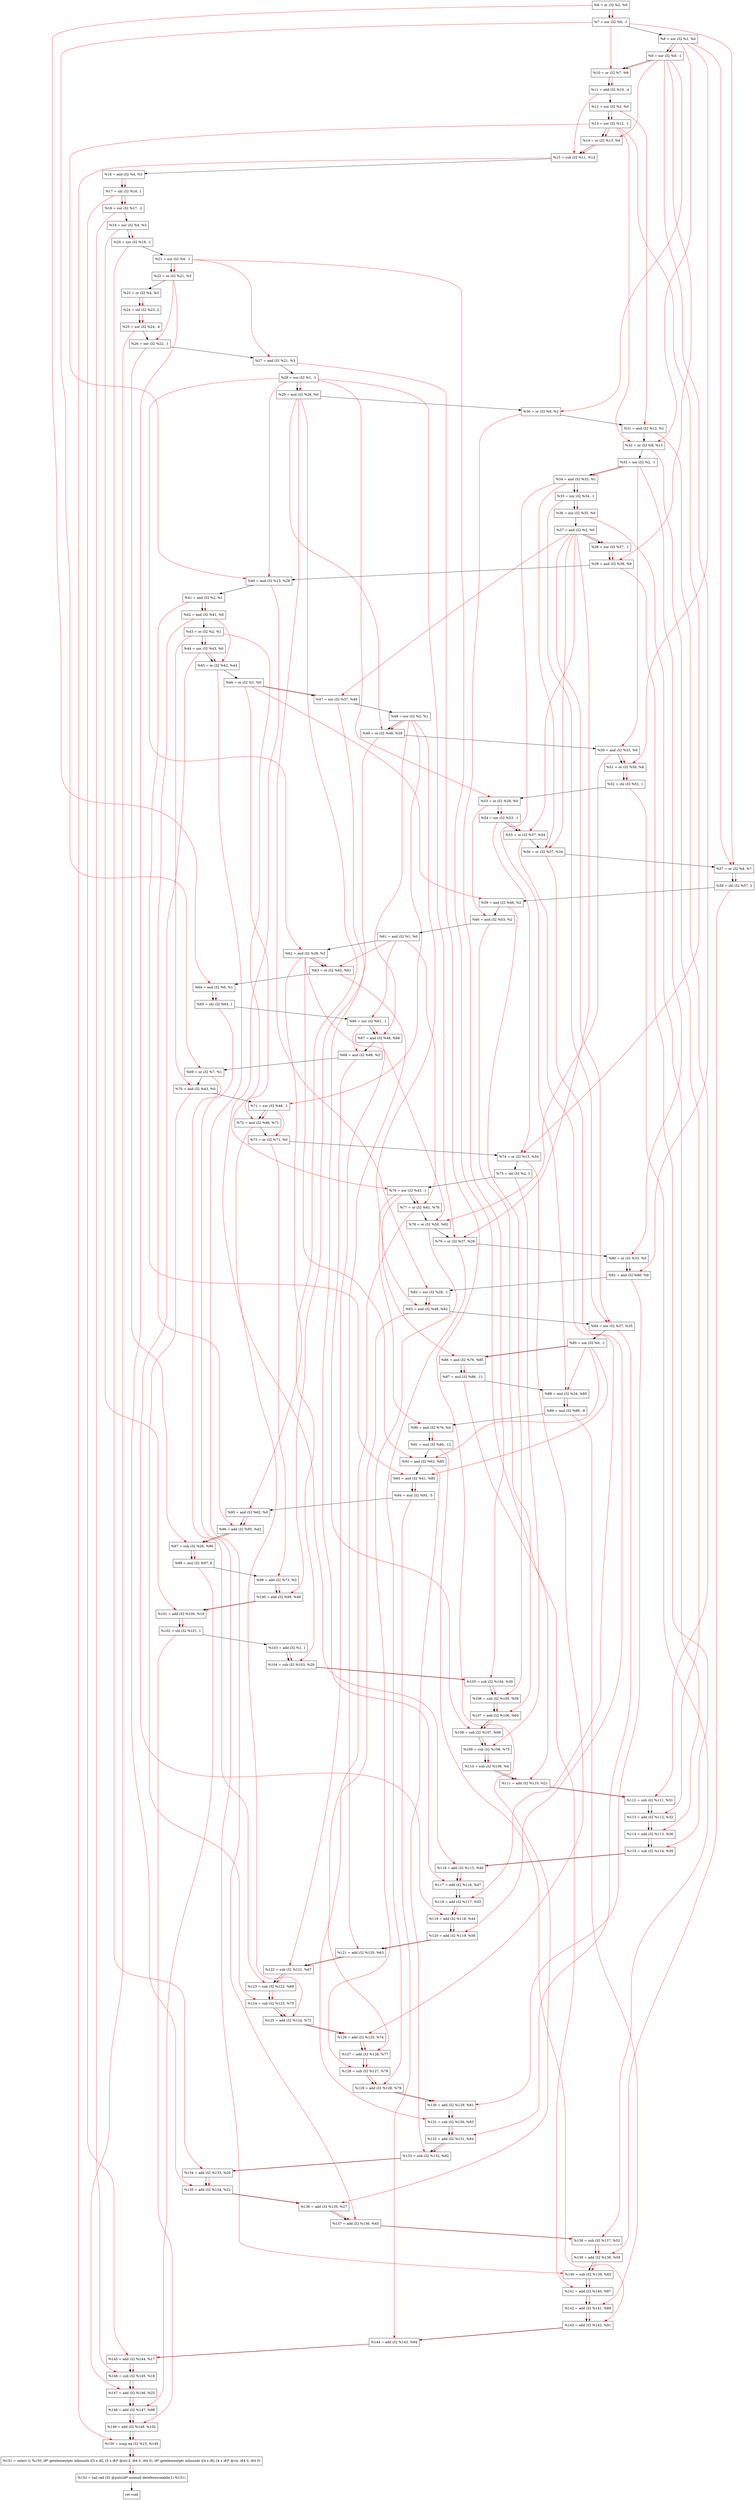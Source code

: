 digraph "DFG for'crackme' function" {
	Node0x1bfe220[shape=record, label="  %6 = or i32 %2, %0"];
	Node0x1bfe8a0[shape=record, label="  %7 = xor i32 %6, -1"];
	Node0x1bfe910[shape=record, label="  %8 = xor i32 %1, %0"];
	Node0x1bfe980[shape=record, label="  %9 = xor i32 %8, -1"];
	Node0x1bfe9f0[shape=record, label="  %10 = or i32 %7, %9"];
	Node0x1bfea90[shape=record, label="  %11 = add i32 %10, -4"];
	Node0x1bfeb00[shape=record, label="  %12 = xor i32 %2, %0"];
	Node0x1bfeb70[shape=record, label="  %13 = xor i32 %12, -1"];
	Node0x1bfebe0[shape=record, label="  %14 = or i32 %13, %9"];
	Node0x1bfec50[shape=record, label="  %15 = sub i32 %11, %14"];
	Node0x1bfecc0[shape=record, label="  %16 = and i32 %4, %3"];
	Node0x1bfed60[shape=record, label="  %17 = shl i32 %16, 1"];
	Node0x1bfee00[shape=record, label="  %18 = xor i32 %17, -2"];
	Node0x1bfee70[shape=record, label="  %19 = xor i32 %4, %3"];
	Node0x1bfeee0[shape=record, label="  %20 = xor i32 %19, -1"];
	Node0x1bfef50[shape=record, label="  %21 = xor i32 %4, -1"];
	Node0x1bfefc0[shape=record, label="  %22 = or i32 %21, %3"];
	Node0x1bff030[shape=record, label="  %23 = or i32 %4, %3"];
	Node0x1bff0d0[shape=record, label="  %24 = shl i32 %23, 2"];
	Node0x1bff140[shape=record, label="  %25 = xor i32 %24, -4"];
	Node0x1bff1b0[shape=record, label="  %26 = xor i32 %22, -1"];
	Node0x1bff220[shape=record, label="  %27 = and i32 %21, %3"];
	Node0x1bff290[shape=record, label="  %28 = xor i32 %1, -1"];
	Node0x1bff300[shape=record, label="  %29 = and i32 %28, %0"];
	Node0x1bff370[shape=record, label="  %30 = or i32 %9, %2"];
	Node0x1bff3e0[shape=record, label="  %31 = and i32 %12, %1"];
	Node0x1bff450[shape=record, label="  %32 = or i32 %8, %13"];
	Node0x1bff6d0[shape=record, label="  %33 = xor i32 %2, -1"];
	Node0x1bff740[shape=record, label="  %34 = and i32 %33, %1"];
	Node0x1bff7b0[shape=record, label="  %35 = xor i32 %34, -1"];
	Node0x1bff820[shape=record, label="  %36 = xor i32 %35, %0"];
	Node0x1bff890[shape=record, label="  %37 = and i32 %2, %0"];
	Node0x1bff900[shape=record, label="  %38 = xor i32 %37, -1"];
	Node0x1bff970[shape=record, label="  %39 = and i32 %38, %9"];
	Node0x1bff9e0[shape=record, label="  %40 = and i32 %13, %28"];
	Node0x1bffa50[shape=record, label="  %41 = and i32 %2, %1"];
	Node0x1bffac0[shape=record, label="  %42 = and i32 %41, %0"];
	Node0x1bffb30[shape=record, label="  %43 = or i32 %2, %1"];
	Node0x1bffba0[shape=record, label="  %44 = xor i32 %43, %0"];
	Node0x1bffc10[shape=record, label="  %45 = or i32 %42, %44"];
	Node0x1bffc80[shape=record, label="  %46 = or i32 %1, %0"];
	Node0x1bffcf0[shape=record, label="  %47 = xor i32 %37, %46"];
	Node0x1bffd60[shape=record, label="  %48 = xor i32 %2, %1"];
	Node0x1bffdd0[shape=record, label="  %49 = or i32 %48, %29"];
	Node0x1bffe40[shape=record, label="  %50 = and i32 %33, %0"];
	Node0x1bffeb0[shape=record, label="  %51 = or i32 %50, %8"];
	Node0x1bfff20[shape=record, label="  %52 = shl i32 %51, 1"];
	Node0x1bfff90[shape=record, label="  %53 = or i32 %28, %0"];
	Node0x1c00000[shape=record, label="  %54 = xor i32 %53, -1"];
	Node0x1c00070[shape=record, label="  %55 = or i32 %37, %54"];
	Node0x1c000e0[shape=record, label="  %56 = or i32 %37, %34"];
	Node0x1c00150[shape=record, label="  %57 = or i32 %8, %7"];
	Node0x1c001c0[shape=record, label="  %58 = shl i32 %57, 2"];
	Node0x1c00230[shape=record, label="  %59 = and i32 %46, %2"];
	Node0x1c002a0[shape=record, label="  %60 = and i32 %53, %2"];
	Node0x1c00310[shape=record, label="  %61 = and i32 %1, %0"];
	Node0x1c00380[shape=record, label="  %62 = and i32 %28, %2"];
	Node0x1c003f0[shape=record, label="  %63 = or i32 %62, %61"];
	Node0x1c00460[shape=record, label="  %64 = and i32 %6, %1"];
	Node0x1c008e0[shape=record, label="  %65 = shl i32 %64, 1"];
	Node0x1c00950[shape=record, label="  %66 = xor i32 %61, -1"];
	Node0x1c009c0[shape=record, label="  %67 = and i32 %48, %66"];
	Node0x1c00a30[shape=record, label="  %68 = and i32 %66, %2"];
	Node0x1c00aa0[shape=record, label="  %69 = or i32 %7, %1"];
	Node0x1c00b10[shape=record, label="  %70 = and i32 %43, %0"];
	Node0x1c00b80[shape=record, label="  %71 = xor i32 %48, -1"];
	Node0x1c00bf0[shape=record, label="  %72 = and i32 %46, %71"];
	Node0x1c00c60[shape=record, label="  %73 = or i32 %71, %0"];
	Node0x1c00cd0[shape=record, label="  %74 = or i32 %13, %54"];
	Node0x1c00d40[shape=record, label="  %75 = shl i32 %2, 1"];
	Node0x1c00db0[shape=record, label="  %76 = xor i32 %43, -1"];
	Node0x1c00e20[shape=record, label="  %77 = or i32 %61, %76"];
	Node0x1c00e90[shape=record, label="  %78 = or i32 %50, %62"];
	Node0x1c00f00[shape=record, label="  %79 = or i32 %37, %28"];
	Node0x1c00f70[shape=record, label="  %80 = or i32 %33, %0"];
	Node0x1c00fe0[shape=record, label="  %81 = and i32 %80, %9"];
	Node0x1c01050[shape=record, label="  %82 = xor i32 %29, -1"];
	Node0x1c010c0[shape=record, label="  %83 = and i32 %48, %82"];
	Node0x1c01130[shape=record, label="  %84 = xor i32 %37, %35"];
	Node0x1c011a0[shape=record, label="  %85 = xor i32 %0, -1"];
	Node0x1c01210[shape=record, label="  %86 = and i32 %76, %85"];
	Node0x1c012b0[shape=record, label="  %87 = mul i32 %86, -11"];
	Node0x1c01320[shape=record, label="  %88 = and i32 %34, %85"];
	Node0x1c013c0[shape=record, label="  %89 = mul i32 %88, -9"];
	Node0x1c01430[shape=record, label="  %90 = and i32 %76, %0"];
	Node0x1c014d0[shape=record, label="  %91 = mul i32 %90, -12"];
	Node0x1c01540[shape=record, label="  %92 = and i32 %62, %85"];
	Node0x1c015b0[shape=record, label="  %93 = and i32 %41, %85"];
	Node0x1c01650[shape=record, label="  %94 = mul i32 %93, -5"];
	Node0x1c016c0[shape=record, label="  %95 = and i32 %62, %0"];
	Node0x1c01730[shape=record, label="  %96 = add i32 %95, %42"];
	Node0x1c017a0[shape=record, label="  %97 = sub i32 %26, %96"];
	Node0x1c01840[shape=record, label="  %98 = mul i32 %97, 6"];
	Node0x1c018b0[shape=record, label="  %99 = add i32 %73, %3"];
	Node0x1c01920[shape=record, label="  %100 = add i32 %99, %49"];
	Node0x1c01990[shape=record, label="  %101 = add i32 %100, %19"];
	Node0x1c01a00[shape=record, label="  %102 = shl i32 %101, 1"];
	Node0x1c01a70[shape=record, label="  %103 = add i32 %1, 1"];
	Node0x1c01ae0[shape=record, label="  %104 = sub i32 %103, %29"];
	Node0x1c01b50[shape=record, label="  %105 = sub i32 %104, %30"];
	Node0x1c01bc0[shape=record, label="  %106 = sub i32 %105, %59"];
	Node0x1c01c30[shape=record, label="  %107 = add i32 %106, %60"];
	Node0x1c01ca0[shape=record, label="  %108 = sub i32 %107, %68"];
	Node0x1c01d10[shape=record, label="  %109 = sub i32 %108, %75"];
	Node0x1c01d80[shape=record, label="  %110 = sub i32 %109, %4"];
	Node0x1c01df0[shape=record, label="  %111 = add i32 %110, %21"];
	Node0x1c01e60[shape=record, label="  %112 = sub i32 %111, %31"];
	Node0x1c01ed0[shape=record, label="  %113 = add i32 %112, %32"];
	Node0x1c01f40[shape=record, label="  %114 = add i32 %113, %36"];
	Node0x1c01fb0[shape=record, label="  %115 = sub i32 %114, %39"];
	Node0x1c02020[shape=record, label="  %116 = add i32 %115, %40"];
	Node0x1c02090[shape=record, label="  %117 = add i32 %116, %47"];
	Node0x1c02100[shape=record, label="  %118 = add i32 %117, %55"];
	Node0x1c02170[shape=record, label="  %119 = add i32 %118, %44"];
	Node0x1c021e0[shape=record, label="  %120 = add i32 %119, %56"];
	Node0x1c02250[shape=record, label="  %121 = add i32 %120, %63"];
	Node0x1c022c0[shape=record, label="  %122 = sub i32 %121, %67"];
	Node0x1c02330[shape=record, label="  %123 = sub i32 %122, %69"];
	Node0x1c023a0[shape=record, label="  %124 = sub i32 %123, %70"];
	Node0x1c02410[shape=record, label="  %125 = add i32 %124, %72"];
	Node0x1c02480[shape=record, label="  %126 = add i32 %125, %74"];
	Node0x1c024f0[shape=record, label="  %127 = add i32 %126, %77"];
	Node0x1c02560[shape=record, label="  %128 = sub i32 %127, %78"];
	Node0x1c02de0[shape=record, label="  %129 = add i32 %128, %79"];
	Node0x1c02e50[shape=record, label="  %130 = add i32 %129, %81"];
	Node0x1c02ec0[shape=record, label="  %131 = sub i32 %130, %83"];
	Node0x1c02f30[shape=record, label="  %132 = add i32 %131, %84"];
	Node0x1c02fa0[shape=record, label="  %133 = sub i32 %132, %92"];
	Node0x1c03010[shape=record, label="  %134 = add i32 %133, %20"];
	Node0x1c03080[shape=record, label="  %135 = add i32 %134, %22"];
	Node0x1c030f0[shape=record, label="  %136 = add i32 %135, %27"];
	Node0x1c03160[shape=record, label="  %137 = add i32 %136, %45"];
	Node0x1c031d0[shape=record, label="  %138 = sub i32 %137, %52"];
	Node0x1c03240[shape=record, label="  %139 = add i32 %138, %58"];
	Node0x1c032b0[shape=record, label="  %140 = sub i32 %139, %65"];
	Node0x1c03320[shape=record, label="  %141 = add i32 %140, %87"];
	Node0x1c03390[shape=record, label="  %142 = add i32 %141, %89"];
	Node0x1c03400[shape=record, label="  %143 = add i32 %142, %91"];
	Node0x1c03470[shape=record, label="  %144 = add i32 %143, %94"];
	Node0x1c034e0[shape=record, label="  %145 = add i32 %144, %17"];
	Node0x1c03550[shape=record, label="  %146 = sub i32 %145, %18"];
	Node0x1c035c0[shape=record, label="  %147 = add i32 %146, %25"];
	Node0x1c03630[shape=record, label="  %148 = add i32 %147, %98"];
	Node0x1c036a0[shape=record, label="  %149 = add i32 %148, %102"];
	Node0x1c03710[shape=record, label="  %150 = icmp eq i32 %15, %149"];
	Node0x1b9e268[shape=record, label="  %151 = select i1 %150, i8* getelementptr inbounds ([5 x i8], [5 x i8]* @str.3, i64 0, i64 0), i8* getelementptr inbounds ([4 x i8], [4 x i8]* @str, i64 0, i64 0)"];
	Node0x1c039a0[shape=record, label="  %152 = tail call i32 @puts(i8* nonnull dereferenceable(1) %151)"];
	Node0x1c039f0[shape=record, label="  ret void"];
	Node0x1bfe220 -> Node0x1bfe8a0;
	Node0x1bfe8a0 -> Node0x1bfe910;
	Node0x1bfe910 -> Node0x1bfe980;
	Node0x1bfe980 -> Node0x1bfe9f0;
	Node0x1bfe9f0 -> Node0x1bfea90;
	Node0x1bfea90 -> Node0x1bfeb00;
	Node0x1bfeb00 -> Node0x1bfeb70;
	Node0x1bfeb70 -> Node0x1bfebe0;
	Node0x1bfebe0 -> Node0x1bfec50;
	Node0x1bfec50 -> Node0x1bfecc0;
	Node0x1bfecc0 -> Node0x1bfed60;
	Node0x1bfed60 -> Node0x1bfee00;
	Node0x1bfee00 -> Node0x1bfee70;
	Node0x1bfee70 -> Node0x1bfeee0;
	Node0x1bfeee0 -> Node0x1bfef50;
	Node0x1bfef50 -> Node0x1bfefc0;
	Node0x1bfefc0 -> Node0x1bff030;
	Node0x1bff030 -> Node0x1bff0d0;
	Node0x1bff0d0 -> Node0x1bff140;
	Node0x1bff140 -> Node0x1bff1b0;
	Node0x1bff1b0 -> Node0x1bff220;
	Node0x1bff220 -> Node0x1bff290;
	Node0x1bff290 -> Node0x1bff300;
	Node0x1bff300 -> Node0x1bff370;
	Node0x1bff370 -> Node0x1bff3e0;
	Node0x1bff3e0 -> Node0x1bff450;
	Node0x1bff450 -> Node0x1bff6d0;
	Node0x1bff6d0 -> Node0x1bff740;
	Node0x1bff740 -> Node0x1bff7b0;
	Node0x1bff7b0 -> Node0x1bff820;
	Node0x1bff820 -> Node0x1bff890;
	Node0x1bff890 -> Node0x1bff900;
	Node0x1bff900 -> Node0x1bff970;
	Node0x1bff970 -> Node0x1bff9e0;
	Node0x1bff9e0 -> Node0x1bffa50;
	Node0x1bffa50 -> Node0x1bffac0;
	Node0x1bffac0 -> Node0x1bffb30;
	Node0x1bffb30 -> Node0x1bffba0;
	Node0x1bffba0 -> Node0x1bffc10;
	Node0x1bffc10 -> Node0x1bffc80;
	Node0x1bffc80 -> Node0x1bffcf0;
	Node0x1bffcf0 -> Node0x1bffd60;
	Node0x1bffd60 -> Node0x1bffdd0;
	Node0x1bffdd0 -> Node0x1bffe40;
	Node0x1bffe40 -> Node0x1bffeb0;
	Node0x1bffeb0 -> Node0x1bfff20;
	Node0x1bfff20 -> Node0x1bfff90;
	Node0x1bfff90 -> Node0x1c00000;
	Node0x1c00000 -> Node0x1c00070;
	Node0x1c00070 -> Node0x1c000e0;
	Node0x1c000e0 -> Node0x1c00150;
	Node0x1c00150 -> Node0x1c001c0;
	Node0x1c001c0 -> Node0x1c00230;
	Node0x1c00230 -> Node0x1c002a0;
	Node0x1c002a0 -> Node0x1c00310;
	Node0x1c00310 -> Node0x1c00380;
	Node0x1c00380 -> Node0x1c003f0;
	Node0x1c003f0 -> Node0x1c00460;
	Node0x1c00460 -> Node0x1c008e0;
	Node0x1c008e0 -> Node0x1c00950;
	Node0x1c00950 -> Node0x1c009c0;
	Node0x1c009c0 -> Node0x1c00a30;
	Node0x1c00a30 -> Node0x1c00aa0;
	Node0x1c00aa0 -> Node0x1c00b10;
	Node0x1c00b10 -> Node0x1c00b80;
	Node0x1c00b80 -> Node0x1c00bf0;
	Node0x1c00bf0 -> Node0x1c00c60;
	Node0x1c00c60 -> Node0x1c00cd0;
	Node0x1c00cd0 -> Node0x1c00d40;
	Node0x1c00d40 -> Node0x1c00db0;
	Node0x1c00db0 -> Node0x1c00e20;
	Node0x1c00e20 -> Node0x1c00e90;
	Node0x1c00e90 -> Node0x1c00f00;
	Node0x1c00f00 -> Node0x1c00f70;
	Node0x1c00f70 -> Node0x1c00fe0;
	Node0x1c00fe0 -> Node0x1c01050;
	Node0x1c01050 -> Node0x1c010c0;
	Node0x1c010c0 -> Node0x1c01130;
	Node0x1c01130 -> Node0x1c011a0;
	Node0x1c011a0 -> Node0x1c01210;
	Node0x1c01210 -> Node0x1c012b0;
	Node0x1c012b0 -> Node0x1c01320;
	Node0x1c01320 -> Node0x1c013c0;
	Node0x1c013c0 -> Node0x1c01430;
	Node0x1c01430 -> Node0x1c014d0;
	Node0x1c014d0 -> Node0x1c01540;
	Node0x1c01540 -> Node0x1c015b0;
	Node0x1c015b0 -> Node0x1c01650;
	Node0x1c01650 -> Node0x1c016c0;
	Node0x1c016c0 -> Node0x1c01730;
	Node0x1c01730 -> Node0x1c017a0;
	Node0x1c017a0 -> Node0x1c01840;
	Node0x1c01840 -> Node0x1c018b0;
	Node0x1c018b0 -> Node0x1c01920;
	Node0x1c01920 -> Node0x1c01990;
	Node0x1c01990 -> Node0x1c01a00;
	Node0x1c01a00 -> Node0x1c01a70;
	Node0x1c01a70 -> Node0x1c01ae0;
	Node0x1c01ae0 -> Node0x1c01b50;
	Node0x1c01b50 -> Node0x1c01bc0;
	Node0x1c01bc0 -> Node0x1c01c30;
	Node0x1c01c30 -> Node0x1c01ca0;
	Node0x1c01ca0 -> Node0x1c01d10;
	Node0x1c01d10 -> Node0x1c01d80;
	Node0x1c01d80 -> Node0x1c01df0;
	Node0x1c01df0 -> Node0x1c01e60;
	Node0x1c01e60 -> Node0x1c01ed0;
	Node0x1c01ed0 -> Node0x1c01f40;
	Node0x1c01f40 -> Node0x1c01fb0;
	Node0x1c01fb0 -> Node0x1c02020;
	Node0x1c02020 -> Node0x1c02090;
	Node0x1c02090 -> Node0x1c02100;
	Node0x1c02100 -> Node0x1c02170;
	Node0x1c02170 -> Node0x1c021e0;
	Node0x1c021e0 -> Node0x1c02250;
	Node0x1c02250 -> Node0x1c022c0;
	Node0x1c022c0 -> Node0x1c02330;
	Node0x1c02330 -> Node0x1c023a0;
	Node0x1c023a0 -> Node0x1c02410;
	Node0x1c02410 -> Node0x1c02480;
	Node0x1c02480 -> Node0x1c024f0;
	Node0x1c024f0 -> Node0x1c02560;
	Node0x1c02560 -> Node0x1c02de0;
	Node0x1c02de0 -> Node0x1c02e50;
	Node0x1c02e50 -> Node0x1c02ec0;
	Node0x1c02ec0 -> Node0x1c02f30;
	Node0x1c02f30 -> Node0x1c02fa0;
	Node0x1c02fa0 -> Node0x1c03010;
	Node0x1c03010 -> Node0x1c03080;
	Node0x1c03080 -> Node0x1c030f0;
	Node0x1c030f0 -> Node0x1c03160;
	Node0x1c03160 -> Node0x1c031d0;
	Node0x1c031d0 -> Node0x1c03240;
	Node0x1c03240 -> Node0x1c032b0;
	Node0x1c032b0 -> Node0x1c03320;
	Node0x1c03320 -> Node0x1c03390;
	Node0x1c03390 -> Node0x1c03400;
	Node0x1c03400 -> Node0x1c03470;
	Node0x1c03470 -> Node0x1c034e0;
	Node0x1c034e0 -> Node0x1c03550;
	Node0x1c03550 -> Node0x1c035c0;
	Node0x1c035c0 -> Node0x1c03630;
	Node0x1c03630 -> Node0x1c036a0;
	Node0x1c036a0 -> Node0x1c03710;
	Node0x1c03710 -> Node0x1b9e268;
	Node0x1b9e268 -> Node0x1c039a0;
	Node0x1c039a0 -> Node0x1c039f0;
edge [color=red]
	Node0x1bfe220 -> Node0x1bfe8a0;
	Node0x1bfe910 -> Node0x1bfe980;
	Node0x1bfe8a0 -> Node0x1bfe9f0;
	Node0x1bfe980 -> Node0x1bfe9f0;
	Node0x1bfe9f0 -> Node0x1bfea90;
	Node0x1bfeb00 -> Node0x1bfeb70;
	Node0x1bfeb70 -> Node0x1bfebe0;
	Node0x1bfe980 -> Node0x1bfebe0;
	Node0x1bfea90 -> Node0x1bfec50;
	Node0x1bfebe0 -> Node0x1bfec50;
	Node0x1bfecc0 -> Node0x1bfed60;
	Node0x1bfed60 -> Node0x1bfee00;
	Node0x1bfee70 -> Node0x1bfeee0;
	Node0x1bfef50 -> Node0x1bfefc0;
	Node0x1bff030 -> Node0x1bff0d0;
	Node0x1bff0d0 -> Node0x1bff140;
	Node0x1bfefc0 -> Node0x1bff1b0;
	Node0x1bfef50 -> Node0x1bff220;
	Node0x1bff290 -> Node0x1bff300;
	Node0x1bfe980 -> Node0x1bff370;
	Node0x1bfeb00 -> Node0x1bff3e0;
	Node0x1bfe910 -> Node0x1bff450;
	Node0x1bfeb70 -> Node0x1bff450;
	Node0x1bff6d0 -> Node0x1bff740;
	Node0x1bff740 -> Node0x1bff7b0;
	Node0x1bff7b0 -> Node0x1bff820;
	Node0x1bff890 -> Node0x1bff900;
	Node0x1bff900 -> Node0x1bff970;
	Node0x1bfe980 -> Node0x1bff970;
	Node0x1bfeb70 -> Node0x1bff9e0;
	Node0x1bff290 -> Node0x1bff9e0;
	Node0x1bffa50 -> Node0x1bffac0;
	Node0x1bffb30 -> Node0x1bffba0;
	Node0x1bffac0 -> Node0x1bffc10;
	Node0x1bffba0 -> Node0x1bffc10;
	Node0x1bff890 -> Node0x1bffcf0;
	Node0x1bffc80 -> Node0x1bffcf0;
	Node0x1bffd60 -> Node0x1bffdd0;
	Node0x1bff300 -> Node0x1bffdd0;
	Node0x1bff6d0 -> Node0x1bffe40;
	Node0x1bffe40 -> Node0x1bffeb0;
	Node0x1bfe910 -> Node0x1bffeb0;
	Node0x1bffeb0 -> Node0x1bfff20;
	Node0x1bff290 -> Node0x1bfff90;
	Node0x1bfff90 -> Node0x1c00000;
	Node0x1bff890 -> Node0x1c00070;
	Node0x1c00000 -> Node0x1c00070;
	Node0x1bff890 -> Node0x1c000e0;
	Node0x1bff740 -> Node0x1c000e0;
	Node0x1bfe910 -> Node0x1c00150;
	Node0x1bfe8a0 -> Node0x1c00150;
	Node0x1c00150 -> Node0x1c001c0;
	Node0x1bffc80 -> Node0x1c00230;
	Node0x1bfff90 -> Node0x1c002a0;
	Node0x1bff290 -> Node0x1c00380;
	Node0x1c00380 -> Node0x1c003f0;
	Node0x1c00310 -> Node0x1c003f0;
	Node0x1bfe220 -> Node0x1c00460;
	Node0x1c00460 -> Node0x1c008e0;
	Node0x1c00310 -> Node0x1c00950;
	Node0x1bffd60 -> Node0x1c009c0;
	Node0x1c00950 -> Node0x1c009c0;
	Node0x1c00950 -> Node0x1c00a30;
	Node0x1bfe8a0 -> Node0x1c00aa0;
	Node0x1bffb30 -> Node0x1c00b10;
	Node0x1bffd60 -> Node0x1c00b80;
	Node0x1bffc80 -> Node0x1c00bf0;
	Node0x1c00b80 -> Node0x1c00bf0;
	Node0x1c00b80 -> Node0x1c00c60;
	Node0x1bfeb70 -> Node0x1c00cd0;
	Node0x1c00000 -> Node0x1c00cd0;
	Node0x1bffb30 -> Node0x1c00db0;
	Node0x1c00310 -> Node0x1c00e20;
	Node0x1c00db0 -> Node0x1c00e20;
	Node0x1bffe40 -> Node0x1c00e90;
	Node0x1c00380 -> Node0x1c00e90;
	Node0x1bff890 -> Node0x1c00f00;
	Node0x1bff290 -> Node0x1c00f00;
	Node0x1bff6d0 -> Node0x1c00f70;
	Node0x1c00f70 -> Node0x1c00fe0;
	Node0x1bfe980 -> Node0x1c00fe0;
	Node0x1bff300 -> Node0x1c01050;
	Node0x1bffd60 -> Node0x1c010c0;
	Node0x1c01050 -> Node0x1c010c0;
	Node0x1bff890 -> Node0x1c01130;
	Node0x1bff7b0 -> Node0x1c01130;
	Node0x1c00db0 -> Node0x1c01210;
	Node0x1c011a0 -> Node0x1c01210;
	Node0x1c01210 -> Node0x1c012b0;
	Node0x1bff740 -> Node0x1c01320;
	Node0x1c011a0 -> Node0x1c01320;
	Node0x1c01320 -> Node0x1c013c0;
	Node0x1c00db0 -> Node0x1c01430;
	Node0x1c01430 -> Node0x1c014d0;
	Node0x1c00380 -> Node0x1c01540;
	Node0x1c011a0 -> Node0x1c01540;
	Node0x1bffa50 -> Node0x1c015b0;
	Node0x1c011a0 -> Node0x1c015b0;
	Node0x1c015b0 -> Node0x1c01650;
	Node0x1c00380 -> Node0x1c016c0;
	Node0x1c016c0 -> Node0x1c01730;
	Node0x1bffac0 -> Node0x1c01730;
	Node0x1bff1b0 -> Node0x1c017a0;
	Node0x1c01730 -> Node0x1c017a0;
	Node0x1c017a0 -> Node0x1c01840;
	Node0x1c00c60 -> Node0x1c018b0;
	Node0x1c018b0 -> Node0x1c01920;
	Node0x1bffdd0 -> Node0x1c01920;
	Node0x1c01920 -> Node0x1c01990;
	Node0x1bfee70 -> Node0x1c01990;
	Node0x1c01990 -> Node0x1c01a00;
	Node0x1c01a70 -> Node0x1c01ae0;
	Node0x1bff300 -> Node0x1c01ae0;
	Node0x1c01ae0 -> Node0x1c01b50;
	Node0x1bff370 -> Node0x1c01b50;
	Node0x1c01b50 -> Node0x1c01bc0;
	Node0x1c00230 -> Node0x1c01bc0;
	Node0x1c01bc0 -> Node0x1c01c30;
	Node0x1c002a0 -> Node0x1c01c30;
	Node0x1c01c30 -> Node0x1c01ca0;
	Node0x1c00a30 -> Node0x1c01ca0;
	Node0x1c01ca0 -> Node0x1c01d10;
	Node0x1c00d40 -> Node0x1c01d10;
	Node0x1c01d10 -> Node0x1c01d80;
	Node0x1c01d80 -> Node0x1c01df0;
	Node0x1bfef50 -> Node0x1c01df0;
	Node0x1c01df0 -> Node0x1c01e60;
	Node0x1bff3e0 -> Node0x1c01e60;
	Node0x1c01e60 -> Node0x1c01ed0;
	Node0x1bff450 -> Node0x1c01ed0;
	Node0x1c01ed0 -> Node0x1c01f40;
	Node0x1bff820 -> Node0x1c01f40;
	Node0x1c01f40 -> Node0x1c01fb0;
	Node0x1bff970 -> Node0x1c01fb0;
	Node0x1c01fb0 -> Node0x1c02020;
	Node0x1bff9e0 -> Node0x1c02020;
	Node0x1c02020 -> Node0x1c02090;
	Node0x1bffcf0 -> Node0x1c02090;
	Node0x1c02090 -> Node0x1c02100;
	Node0x1c00070 -> Node0x1c02100;
	Node0x1c02100 -> Node0x1c02170;
	Node0x1bffba0 -> Node0x1c02170;
	Node0x1c02170 -> Node0x1c021e0;
	Node0x1c000e0 -> Node0x1c021e0;
	Node0x1c021e0 -> Node0x1c02250;
	Node0x1c003f0 -> Node0x1c02250;
	Node0x1c02250 -> Node0x1c022c0;
	Node0x1c009c0 -> Node0x1c022c0;
	Node0x1c022c0 -> Node0x1c02330;
	Node0x1c00aa0 -> Node0x1c02330;
	Node0x1c02330 -> Node0x1c023a0;
	Node0x1c00b10 -> Node0x1c023a0;
	Node0x1c023a0 -> Node0x1c02410;
	Node0x1c00bf0 -> Node0x1c02410;
	Node0x1c02410 -> Node0x1c02480;
	Node0x1c00cd0 -> Node0x1c02480;
	Node0x1c02480 -> Node0x1c024f0;
	Node0x1c00e20 -> Node0x1c024f0;
	Node0x1c024f0 -> Node0x1c02560;
	Node0x1c00e90 -> Node0x1c02560;
	Node0x1c02560 -> Node0x1c02de0;
	Node0x1c00f00 -> Node0x1c02de0;
	Node0x1c02de0 -> Node0x1c02e50;
	Node0x1c00fe0 -> Node0x1c02e50;
	Node0x1c02e50 -> Node0x1c02ec0;
	Node0x1c010c0 -> Node0x1c02ec0;
	Node0x1c02ec0 -> Node0x1c02f30;
	Node0x1c01130 -> Node0x1c02f30;
	Node0x1c02f30 -> Node0x1c02fa0;
	Node0x1c01540 -> Node0x1c02fa0;
	Node0x1c02fa0 -> Node0x1c03010;
	Node0x1bfeee0 -> Node0x1c03010;
	Node0x1c03010 -> Node0x1c03080;
	Node0x1bfefc0 -> Node0x1c03080;
	Node0x1c03080 -> Node0x1c030f0;
	Node0x1bff220 -> Node0x1c030f0;
	Node0x1c030f0 -> Node0x1c03160;
	Node0x1bffc10 -> Node0x1c03160;
	Node0x1c03160 -> Node0x1c031d0;
	Node0x1bfff20 -> Node0x1c031d0;
	Node0x1c031d0 -> Node0x1c03240;
	Node0x1c001c0 -> Node0x1c03240;
	Node0x1c03240 -> Node0x1c032b0;
	Node0x1c008e0 -> Node0x1c032b0;
	Node0x1c032b0 -> Node0x1c03320;
	Node0x1c012b0 -> Node0x1c03320;
	Node0x1c03320 -> Node0x1c03390;
	Node0x1c013c0 -> Node0x1c03390;
	Node0x1c03390 -> Node0x1c03400;
	Node0x1c014d0 -> Node0x1c03400;
	Node0x1c03400 -> Node0x1c03470;
	Node0x1c01650 -> Node0x1c03470;
	Node0x1c03470 -> Node0x1c034e0;
	Node0x1bfed60 -> Node0x1c034e0;
	Node0x1c034e0 -> Node0x1c03550;
	Node0x1bfee00 -> Node0x1c03550;
	Node0x1c03550 -> Node0x1c035c0;
	Node0x1bff140 -> Node0x1c035c0;
	Node0x1c035c0 -> Node0x1c03630;
	Node0x1c01840 -> Node0x1c03630;
	Node0x1c03630 -> Node0x1c036a0;
	Node0x1c01a00 -> Node0x1c036a0;
	Node0x1bfec50 -> Node0x1c03710;
	Node0x1c036a0 -> Node0x1c03710;
	Node0x1c03710 -> Node0x1b9e268;
	Node0x1b9e268 -> Node0x1c039a0;
}
